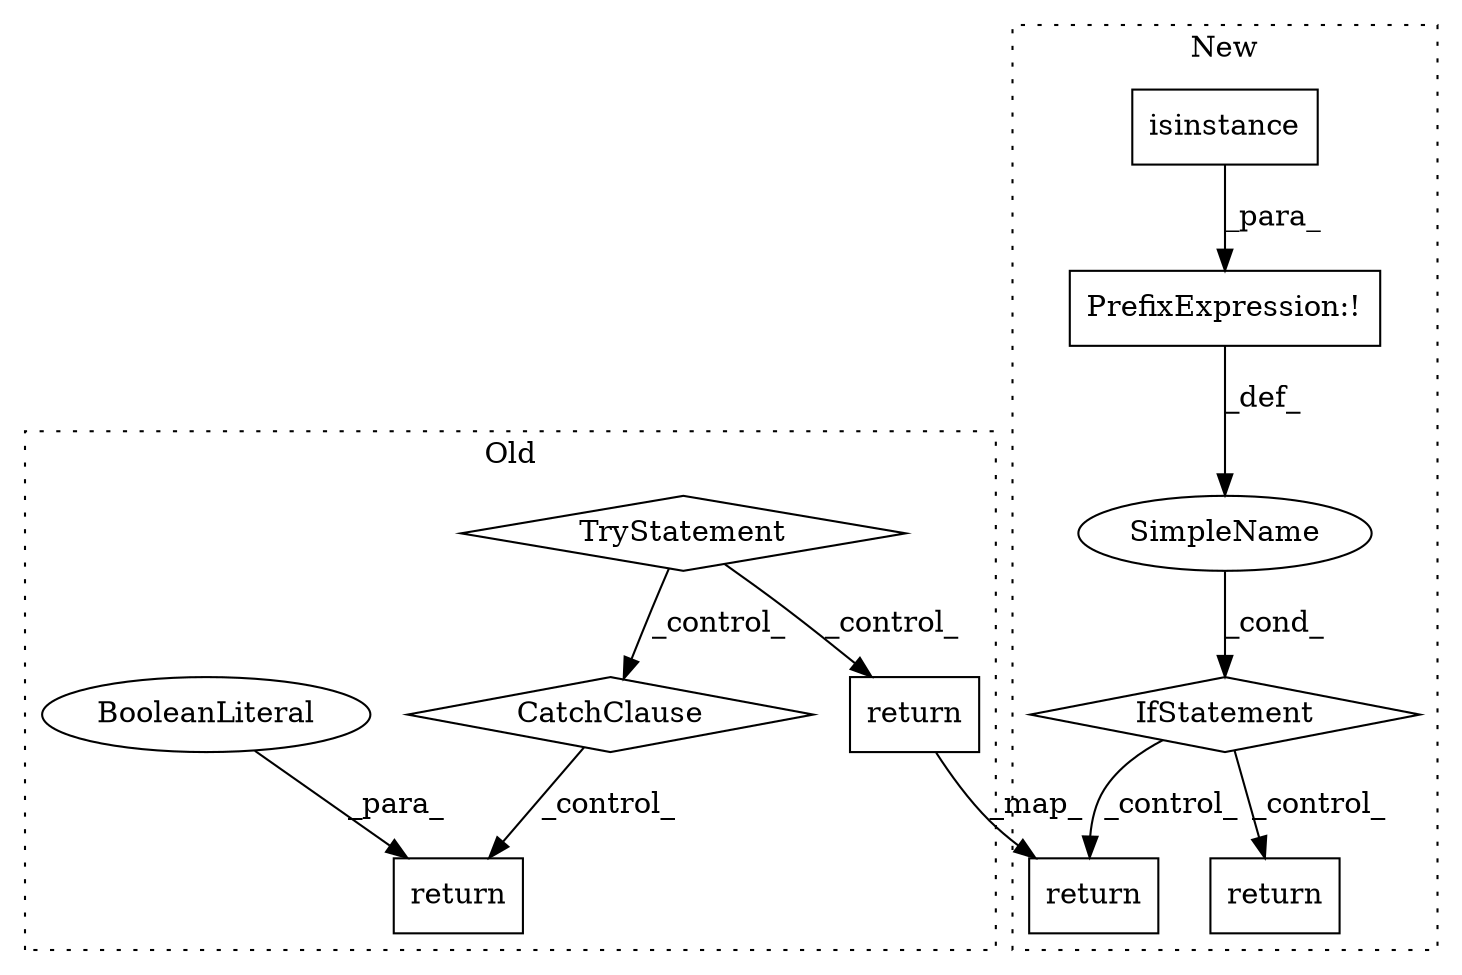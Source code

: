 digraph G {
subgraph cluster0 {
1 [label="TryStatement" a="54" s="935" l="4" shape="diamond"];
3 [label="CatchClause" a="12" s="988,1025" l="11,2" shape="diamond"];
8 [label="return" a="41" s="1035" l="7" shape="box"];
9 [label="BooleanLiteral" a="9" s="1042" l="4" shape="ellipse"];
10 [label="return" a="41" s="947" l="7" shape="box"];
label = "Old";
style="dotted";
}
subgraph cluster1 {
2 [label="isinstance" a="32" s="939,976" l="11,1" shape="box"];
4 [label="IfStatement" a="25" s="934,977" l="4,2" shape="diamond"];
5 [label="PrefixExpression:!" a="38" s="938" l="1" shape="box"];
6 [label="SimpleName" a="42" s="" l="" shape="ellipse"];
7 [label="return" a="41" s="987" l="7" shape="box"];
11 [label="return" a="41" s="1020" l="7" shape="box"];
label = "New";
style="dotted";
}
1 -> 3 [label="_control_"];
1 -> 10 [label="_control_"];
2 -> 5 [label="_para_"];
3 -> 8 [label="_control_"];
4 -> 11 [label="_control_"];
4 -> 7 [label="_control_"];
5 -> 6 [label="_def_"];
6 -> 4 [label="_cond_"];
9 -> 8 [label="_para_"];
10 -> 11 [label="_map_"];
}
